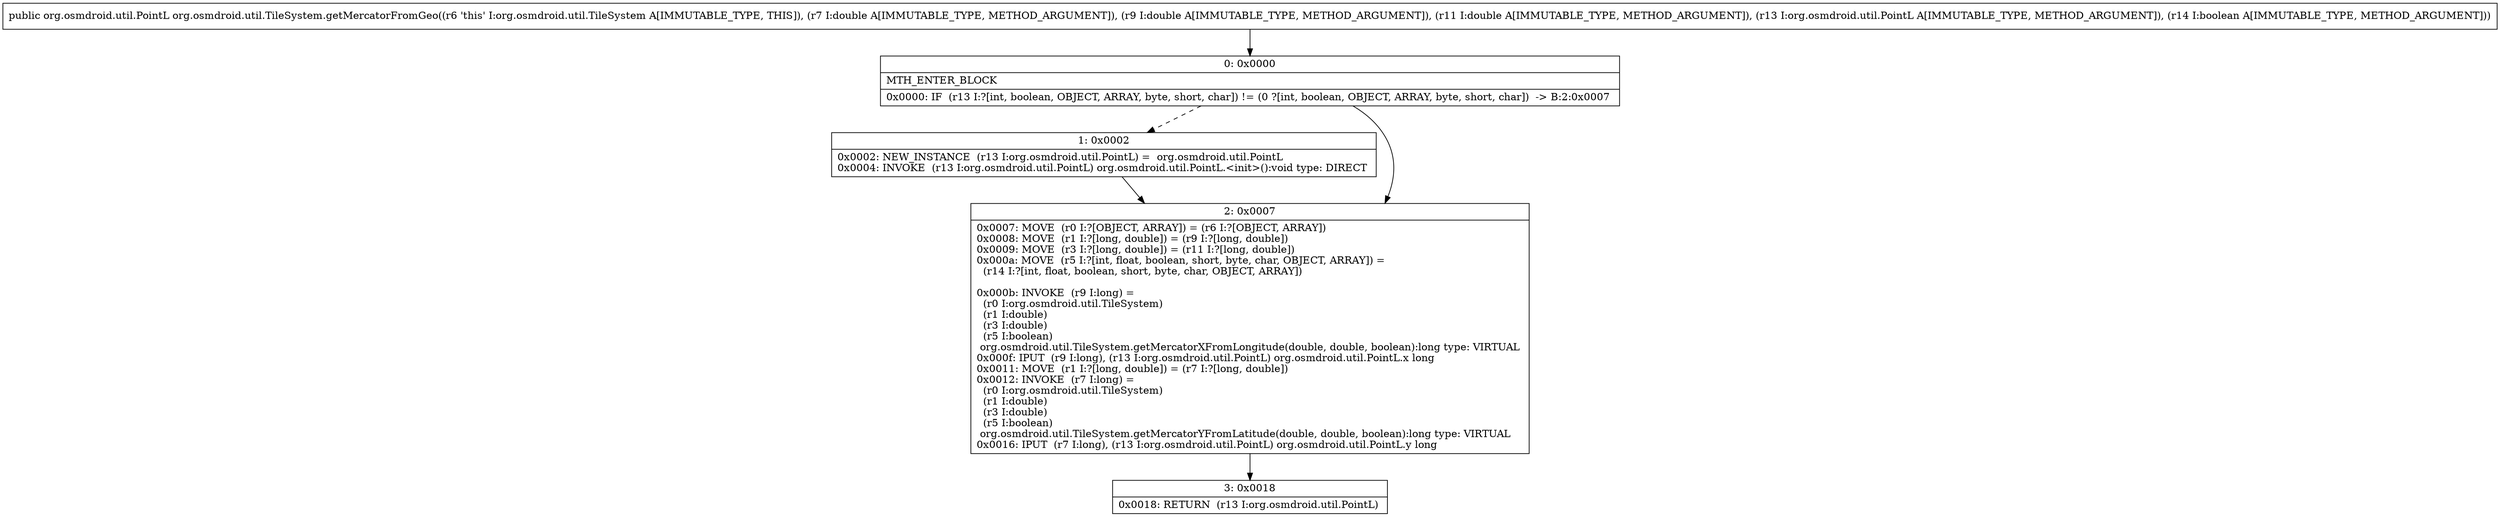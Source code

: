 digraph "CFG fororg.osmdroid.util.TileSystem.getMercatorFromGeo(DDDLorg\/osmdroid\/util\/PointL;Z)Lorg\/osmdroid\/util\/PointL;" {
Node_0 [shape=record,label="{0\:\ 0x0000|MTH_ENTER_BLOCK\l|0x0000: IF  (r13 I:?[int, boolean, OBJECT, ARRAY, byte, short, char]) != (0 ?[int, boolean, OBJECT, ARRAY, byte, short, char])  \-\> B:2:0x0007 \l}"];
Node_1 [shape=record,label="{1\:\ 0x0002|0x0002: NEW_INSTANCE  (r13 I:org.osmdroid.util.PointL) =  org.osmdroid.util.PointL \l0x0004: INVOKE  (r13 I:org.osmdroid.util.PointL) org.osmdroid.util.PointL.\<init\>():void type: DIRECT \l}"];
Node_2 [shape=record,label="{2\:\ 0x0007|0x0007: MOVE  (r0 I:?[OBJECT, ARRAY]) = (r6 I:?[OBJECT, ARRAY]) \l0x0008: MOVE  (r1 I:?[long, double]) = (r9 I:?[long, double]) \l0x0009: MOVE  (r3 I:?[long, double]) = (r11 I:?[long, double]) \l0x000a: MOVE  (r5 I:?[int, float, boolean, short, byte, char, OBJECT, ARRAY]) = \l  (r14 I:?[int, float, boolean, short, byte, char, OBJECT, ARRAY])\l \l0x000b: INVOKE  (r9 I:long) = \l  (r0 I:org.osmdroid.util.TileSystem)\l  (r1 I:double)\l  (r3 I:double)\l  (r5 I:boolean)\l org.osmdroid.util.TileSystem.getMercatorXFromLongitude(double, double, boolean):long type: VIRTUAL \l0x000f: IPUT  (r9 I:long), (r13 I:org.osmdroid.util.PointL) org.osmdroid.util.PointL.x long \l0x0011: MOVE  (r1 I:?[long, double]) = (r7 I:?[long, double]) \l0x0012: INVOKE  (r7 I:long) = \l  (r0 I:org.osmdroid.util.TileSystem)\l  (r1 I:double)\l  (r3 I:double)\l  (r5 I:boolean)\l org.osmdroid.util.TileSystem.getMercatorYFromLatitude(double, double, boolean):long type: VIRTUAL \l0x0016: IPUT  (r7 I:long), (r13 I:org.osmdroid.util.PointL) org.osmdroid.util.PointL.y long \l}"];
Node_3 [shape=record,label="{3\:\ 0x0018|0x0018: RETURN  (r13 I:org.osmdroid.util.PointL) \l}"];
MethodNode[shape=record,label="{public org.osmdroid.util.PointL org.osmdroid.util.TileSystem.getMercatorFromGeo((r6 'this' I:org.osmdroid.util.TileSystem A[IMMUTABLE_TYPE, THIS]), (r7 I:double A[IMMUTABLE_TYPE, METHOD_ARGUMENT]), (r9 I:double A[IMMUTABLE_TYPE, METHOD_ARGUMENT]), (r11 I:double A[IMMUTABLE_TYPE, METHOD_ARGUMENT]), (r13 I:org.osmdroid.util.PointL A[IMMUTABLE_TYPE, METHOD_ARGUMENT]), (r14 I:boolean A[IMMUTABLE_TYPE, METHOD_ARGUMENT])) }"];
MethodNode -> Node_0;
Node_0 -> Node_1[style=dashed];
Node_0 -> Node_2;
Node_1 -> Node_2;
Node_2 -> Node_3;
}

